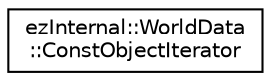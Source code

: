 digraph "Graphical Class Hierarchy"
{
 // LATEX_PDF_SIZE
  edge [fontname="Helvetica",fontsize="10",labelfontname="Helvetica",labelfontsize="10"];
  node [fontname="Helvetica",fontsize="10",shape=record];
  rankdir="LR";
  Node0 [label="ezInternal::WorldData\l::ConstObjectIterator",height=0.2,width=0.4,color="black", fillcolor="white", style="filled",URL="$d6/de8/classez_internal_1_1_world_data_1_1_const_object_iterator.htm",tooltip=" "];
}
